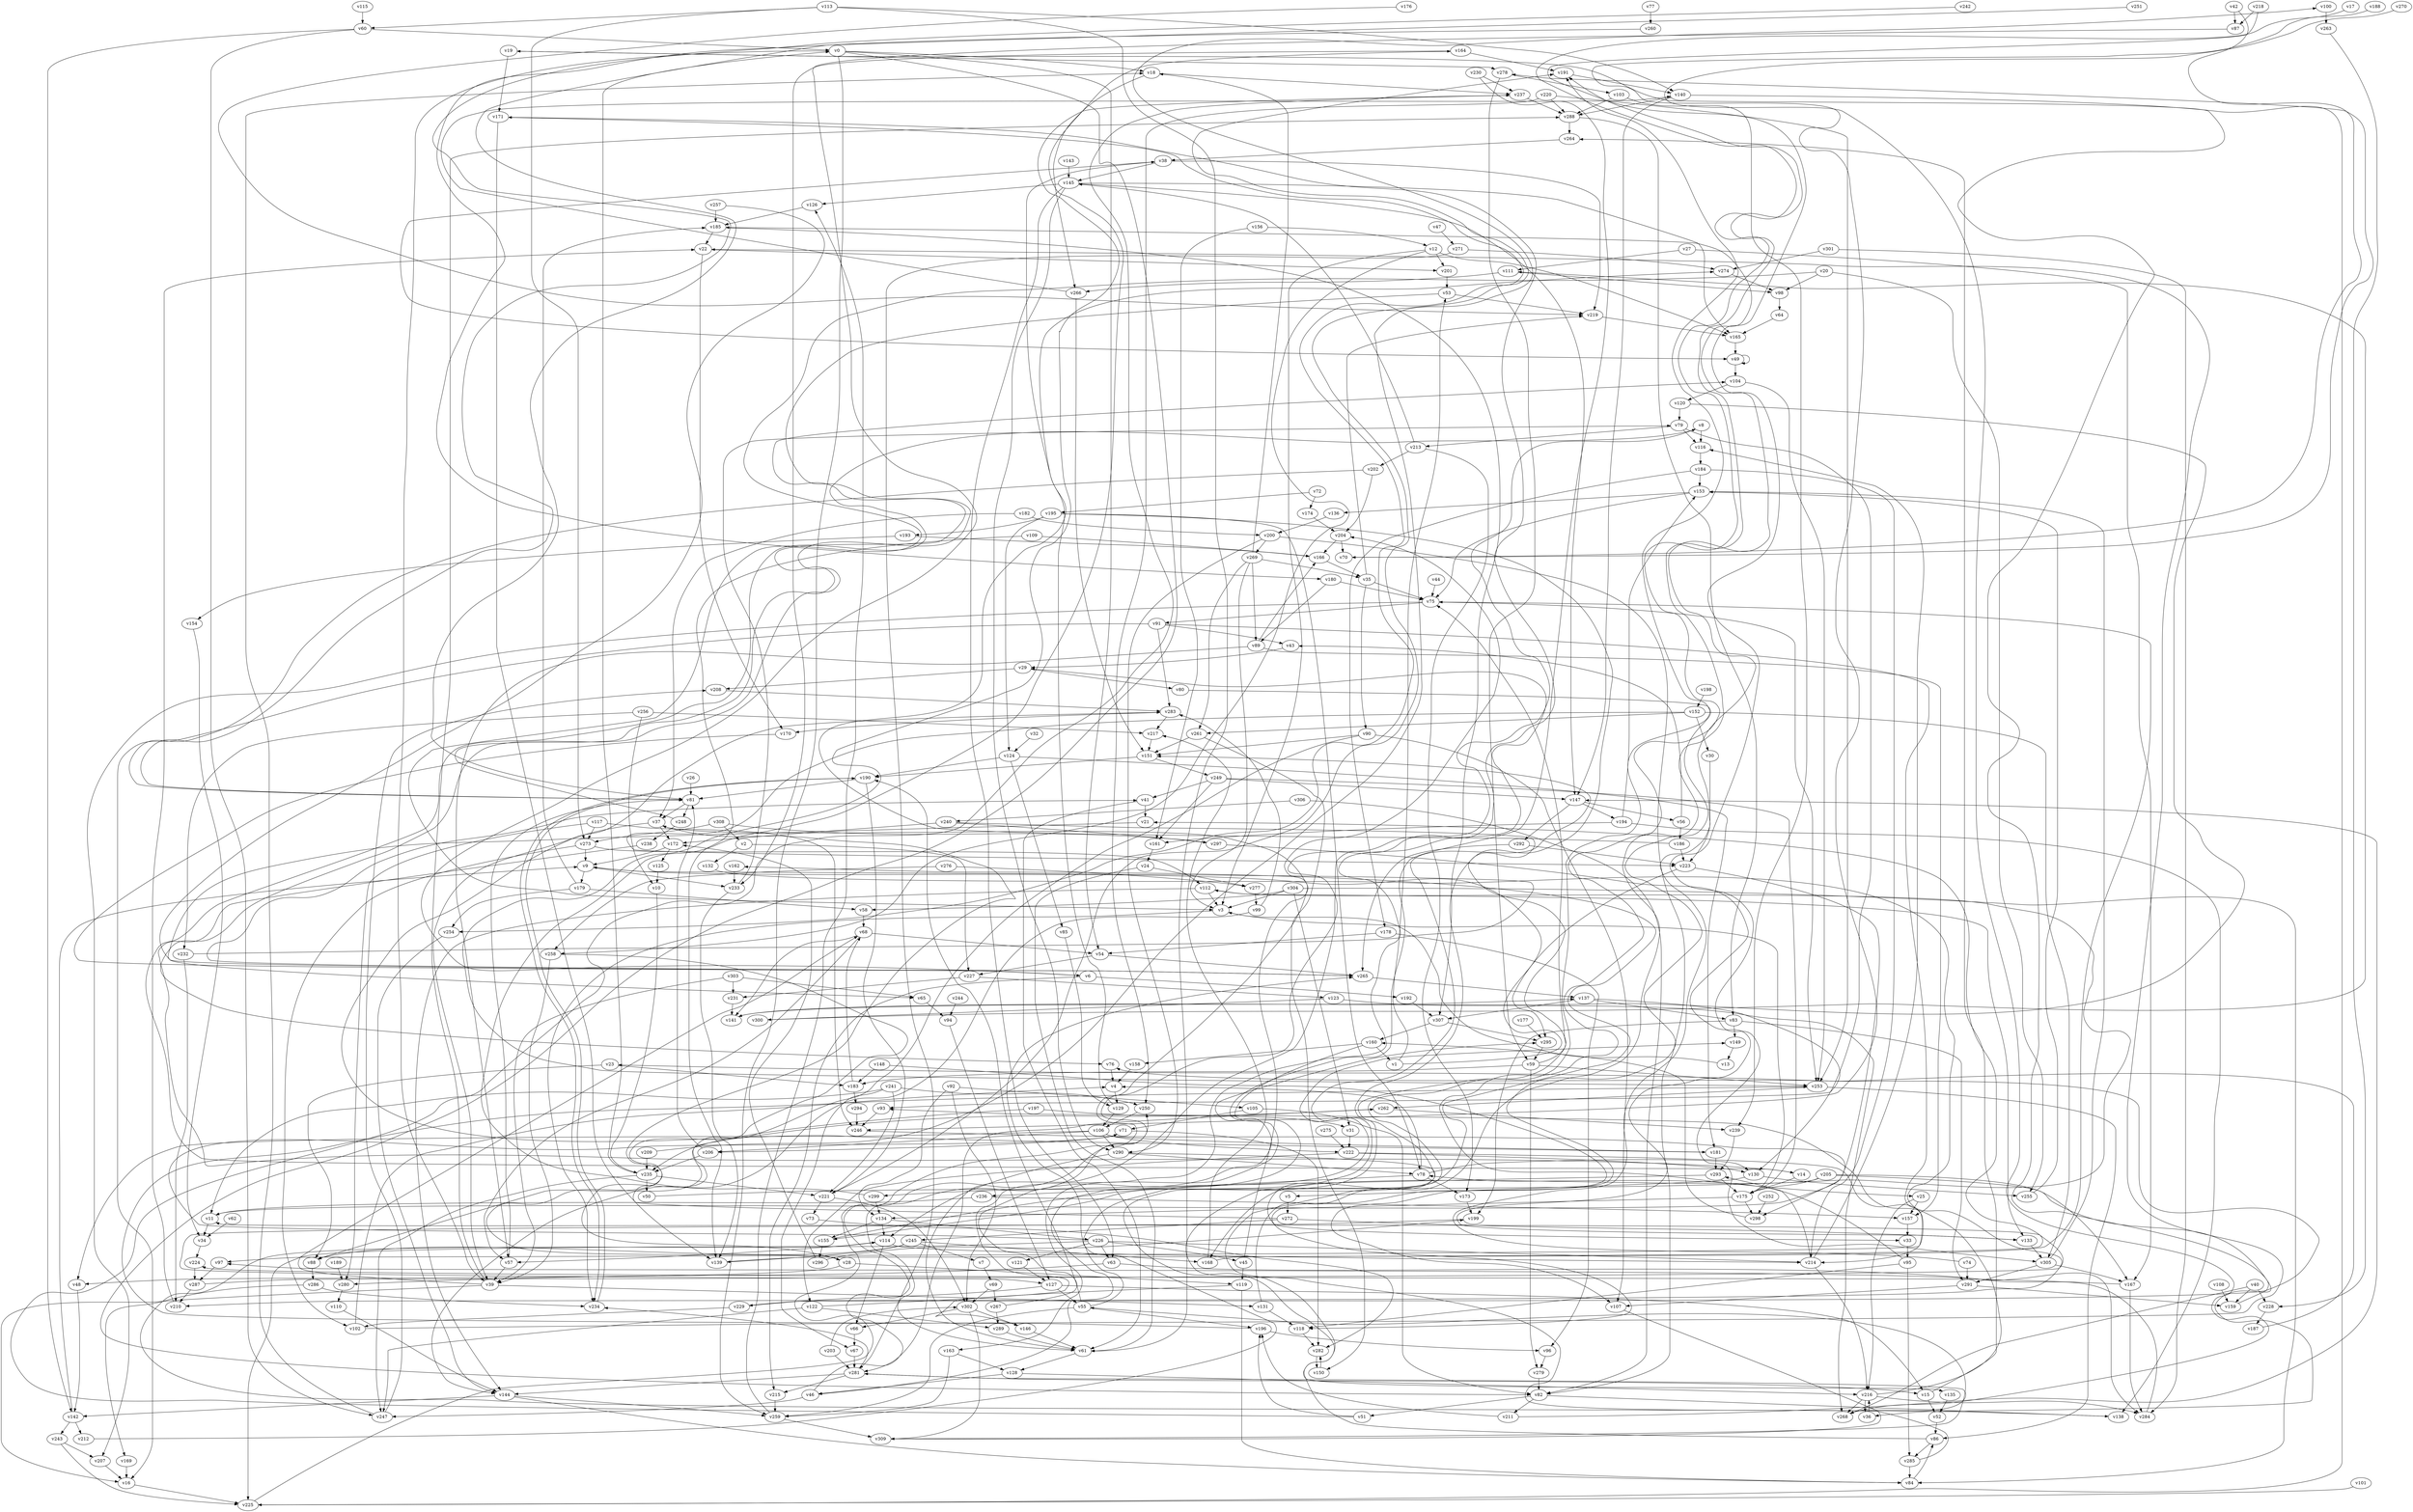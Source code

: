 // Benchmark game 463 - 310 vertices
// time_bound: 34
// targets: v307
digraph G {
    v0 [name="v0", player=1];
    v1 [name="v1", player=0];
    v2 [name="v2", player=1];
    v3 [name="v3", player=0];
    v4 [name="v4", player=0];
    v5 [name="v5", player=1];
    v6 [name="v6", player=1];
    v7 [name="v7", player=1];
    v8 [name="v8", player=1];
    v9 [name="v9", player=1];
    v10 [name="v10", player=0];
    v11 [name="v11", player=0];
    v12 [name="v12", player=1];
    v13 [name="v13", player=0];
    v14 [name="v14", player=0];
    v15 [name="v15", player=1];
    v16 [name="v16", player=0];
    v17 [name="v17", player=0];
    v18 [name="v18", player=1];
    v19 [name="v19", player=0];
    v20 [name="v20", player=1];
    v21 [name="v21", player=1];
    v22 [name="v22", player=1];
    v23 [name="v23", player=0];
    v24 [name="v24", player=1];
    v25 [name="v25", player=1];
    v26 [name="v26", player=1];
    v27 [name="v27", player=1];
    v28 [name="v28", player=0];
    v29 [name="v29", player=0];
    v30 [name="v30", player=1];
    v31 [name="v31", player=0];
    v32 [name="v32", player=0];
    v33 [name="v33", player=0];
    v34 [name="v34", player=0];
    v35 [name="v35", player=1];
    v36 [name="v36", player=0];
    v37 [name="v37", player=0];
    v38 [name="v38", player=0];
    v39 [name="v39", player=1];
    v40 [name="v40", player=0];
    v41 [name="v41", player=1];
    v42 [name="v42", player=1];
    v43 [name="v43", player=0];
    v44 [name="v44", player=0];
    v45 [name="v45", player=1];
    v46 [name="v46", player=1];
    v47 [name="v47", player=0];
    v48 [name="v48", player=0];
    v49 [name="v49", player=0];
    v50 [name="v50", player=1];
    v51 [name="v51", player=1];
    v52 [name="v52", player=0];
    v53 [name="v53", player=1];
    v54 [name="v54", player=0];
    v55 [name="v55", player=0];
    v56 [name="v56", player=0];
    v57 [name="v57", player=0];
    v58 [name="v58", player=1];
    v59 [name="v59", player=1];
    v60 [name="v60", player=1];
    v61 [name="v61", player=1];
    v62 [name="v62", player=0];
    v63 [name="v63", player=0];
    v64 [name="v64", player=0];
    v65 [name="v65", player=1];
    v66 [name="v66", player=0];
    v67 [name="v67", player=0];
    v68 [name="v68", player=0];
    v69 [name="v69", player=0];
    v70 [name="v70", player=1];
    v71 [name="v71", player=1];
    v72 [name="v72", player=0];
    v73 [name="v73", player=0];
    v74 [name="v74", player=0];
    v75 [name="v75", player=0];
    v76 [name="v76", player=1];
    v77 [name="v77", player=1];
    v78 [name="v78", player=0];
    v79 [name="v79", player=0];
    v80 [name="v80", player=1];
    v81 [name="v81", player=0];
    v82 [name="v82", player=0];
    v83 [name="v83", player=1];
    v84 [name="v84", player=0];
    v85 [name="v85", player=1];
    v86 [name="v86", player=0];
    v87 [name="v87", player=1];
    v88 [name="v88", player=0];
    v89 [name="v89", player=0];
    v90 [name="v90", player=1];
    v91 [name="v91", player=1];
    v92 [name="v92", player=1];
    v93 [name="v93", player=0];
    v94 [name="v94", player=1];
    v95 [name="v95", player=1];
    v96 [name="v96", player=0];
    v97 [name="v97", player=0];
    v98 [name="v98", player=1];
    v99 [name="v99", player=0];
    v100 [name="v100", player=0];
    v101 [name="v101", player=0];
    v102 [name="v102", player=1];
    v103 [name="v103", player=1];
    v104 [name="v104", player=1];
    v105 [name="v105", player=0];
    v106 [name="v106", player=0];
    v107 [name="v107", player=1];
    v108 [name="v108", player=0];
    v109 [name="v109", player=1];
    v110 [name="v110", player=1];
    v111 [name="v111", player=0];
    v112 [name="v112", player=1];
    v113 [name="v113", player=1];
    v114 [name="v114", player=0];
    v115 [name="v115", player=1];
    v116 [name="v116", player=1];
    v117 [name="v117", player=0];
    v118 [name="v118", player=1];
    v119 [name="v119", player=1];
    v120 [name="v120", player=1];
    v121 [name="v121", player=0];
    v122 [name="v122", player=0];
    v123 [name="v123", player=0];
    v124 [name="v124", player=1];
    v125 [name="v125", player=0];
    v126 [name="v126", player=1];
    v127 [name="v127", player=1];
    v128 [name="v128", player=1];
    v129 [name="v129", player=0];
    v130 [name="v130", player=1];
    v131 [name="v131", player=0];
    v132 [name="v132", player=0];
    v133 [name="v133", player=0];
    v134 [name="v134", player=1];
    v135 [name="v135", player=1];
    v136 [name="v136", player=1];
    v137 [name="v137", player=0];
    v138 [name="v138", player=0];
    v139 [name="v139", player=1];
    v140 [name="v140", player=0];
    v141 [name="v141", player=0];
    v142 [name="v142", player=1];
    v143 [name="v143", player=0];
    v144 [name="v144", player=1];
    v145 [name="v145", player=1];
    v146 [name="v146", player=0];
    v147 [name="v147", player=0];
    v148 [name="v148", player=1];
    v149 [name="v149", player=0];
    v150 [name="v150", player=1];
    v151 [name="v151", player=0];
    v152 [name="v152", player=0];
    v153 [name="v153", player=0];
    v154 [name="v154", player=0];
    v155 [name="v155", player=1];
    v156 [name="v156", player=1];
    v157 [name="v157", player=1];
    v158 [name="v158", player=0];
    v159 [name="v159", player=1];
    v160 [name="v160", player=0];
    v161 [name="v161", player=1];
    v162 [name="v162", player=1];
    v163 [name="v163", player=1];
    v164 [name="v164", player=1];
    v165 [name="v165", player=0];
    v166 [name="v166", player=1];
    v167 [name="v167", player=0];
    v168 [name="v168", player=0];
    v169 [name="v169", player=0];
    v170 [name="v170", player=1];
    v171 [name="v171", player=0];
    v172 [name="v172", player=1];
    v173 [name="v173", player=0];
    v174 [name="v174", player=1];
    v175 [name="v175", player=0];
    v176 [name="v176", player=0];
    v177 [name="v177", player=0];
    v178 [name="v178", player=1];
    v179 [name="v179", player=1];
    v180 [name="v180", player=0];
    v181 [name="v181", player=1];
    v182 [name="v182", player=1];
    v183 [name="v183", player=1];
    v184 [name="v184", player=0];
    v185 [name="v185", player=1];
    v186 [name="v186", player=1];
    v187 [name="v187", player=1];
    v188 [name="v188", player=0];
    v189 [name="v189", player=0];
    v190 [name="v190", player=1];
    v191 [name="v191", player=1];
    v192 [name="v192", player=1];
    v193 [name="v193", player=1];
    v194 [name="v194", player=1];
    v195 [name="v195", player=1];
    v196 [name="v196", player=0];
    v197 [name="v197", player=0];
    v198 [name="v198", player=1];
    v199 [name="v199", player=0];
    v200 [name="v200", player=1];
    v201 [name="v201", player=1];
    v202 [name="v202", player=1];
    v203 [name="v203", player=0];
    v204 [name="v204", player=0];
    v205 [name="v205", player=0];
    v206 [name="v206", player=1];
    v207 [name="v207", player=1];
    v208 [name="v208", player=1];
    v209 [name="v209", player=1];
    v210 [name="v210", player=0];
    v211 [name="v211", player=1];
    v212 [name="v212", player=1];
    v213 [name="v213", player=0];
    v214 [name="v214", player=0];
    v215 [name="v215", player=1];
    v216 [name="v216", player=0];
    v217 [name="v217", player=1];
    v218 [name="v218", player=0];
    v219 [name="v219", player=1];
    v220 [name="v220", player=1];
    v221 [name="v221", player=0];
    v222 [name="v222", player=1];
    v223 [name="v223", player=1];
    v224 [name="v224", player=0];
    v225 [name="v225", player=1];
    v226 [name="v226", player=1];
    v227 [name="v227", player=0];
    v228 [name="v228", player=0];
    v229 [name="v229", player=0];
    v230 [name="v230", player=0];
    v231 [name="v231", player=0];
    v232 [name="v232", player=0];
    v233 [name="v233", player=0];
    v234 [name="v234", player=0];
    v235 [name="v235", player=0];
    v236 [name="v236", player=1];
    v237 [name="v237", player=1];
    v238 [name="v238", player=0];
    v239 [name="v239", player=1];
    v240 [name="v240", player=1];
    v241 [name="v241", player=1];
    v242 [name="v242", player=0];
    v243 [name="v243", player=1];
    v244 [name="v244", player=1];
    v245 [name="v245", player=0];
    v246 [name="v246", player=0];
    v247 [name="v247", player=1];
    v248 [name="v248", player=0];
    v249 [name="v249", player=1];
    v250 [name="v250", player=1];
    v251 [name="v251", player=1];
    v252 [name="v252", player=0];
    v253 [name="v253", player=0];
    v254 [name="v254", player=1];
    v255 [name="v255", player=0];
    v256 [name="v256", player=1];
    v257 [name="v257", player=0];
    v258 [name="v258", player=0];
    v259 [name="v259", player=0];
    v260 [name="v260", player=0];
    v261 [name="v261", player=1];
    v262 [name="v262", player=1];
    v263 [name="v263", player=0];
    v264 [name="v264", player=1];
    v265 [name="v265", player=0];
    v266 [name="v266", player=0];
    v267 [name="v267", player=1];
    v268 [name="v268", player=1];
    v269 [name="v269", player=1];
    v270 [name="v270", player=1];
    v271 [name="v271", player=0];
    v272 [name="v272", player=1];
    v273 [name="v273", player=1];
    v274 [name="v274", player=0];
    v275 [name="v275", player=1];
    v276 [name="v276", player=0];
    v277 [name="v277", player=0];
    v278 [name="v278", player=1];
    v279 [name="v279", player=1];
    v280 [name="v280", player=0];
    v281 [name="v281", player=0];
    v282 [name="v282", player=0];
    v283 [name="v283", player=1];
    v284 [name="v284", player=0];
    v285 [name="v285", player=0];
    v286 [name="v286", player=1];
    v287 [name="v287", player=1];
    v288 [name="v288", player=1];
    v289 [name="v289", player=1];
    v290 [name="v290", player=0];
    v291 [name="v291", player=1];
    v292 [name="v292", player=1];
    v293 [name="v293", player=0];
    v294 [name="v294", player=0];
    v295 [name="v295", player=1];
    v296 [name="v296", player=0];
    v297 [name="v297", player=1];
    v298 [name="v298", player=1];
    v299 [name="v299", player=0];
    v300 [name="v300", player=1];
    v301 [name="v301", player=1];
    v302 [name="v302", player=1];
    v303 [name="v303", player=0];
    v304 [name="v304", player=1];
    v305 [name="v305", player=1];
    v306 [name="v306", player=1];
    v307 [name="v307", player=0, target=1];
    v308 [name="v308", player=0];
    v309 [name="v309", player=0];

    v0 -> v82 [constraint="t >= 1"];
    v1 -> v9 [constraint="t < 11"];
    v2 -> v132;
    v3 -> v234;
    v4 -> v129;
    v5 -> v272;
    v6 -> v41 [constraint="t >= 2"];
    v7 -> v69;
    v8 -> v61 [constraint="t mod 5 == 1"];
    v9 -> v179;
    v10 -> v235;
    v11 -> v34;
    v12 -> v258 [constraint="t mod 5 == 1"];
    v13 -> v3 [constraint="t mod 2 == 1"];
    v14 -> v8 [constraint="t >= 4"];
    v15 -> v264;
    v16 -> v225;
    v17 -> v25 [constraint="t mod 5 == 3"];
    v18 -> v266;
    v19 -> v171;
    v20 -> v3 [constraint="t mod 4 == 2"];
    v21 -> v65 [constraint="t mod 4 == 3"];
    v22 -> v170;
    v23 -> v183;
    v24 -> v61;
    v25 -> v157;
    v26 -> v81;
    v27 -> v111;
    v28 -> v262 [constraint="t < 11"];
    v29 -> v80;
    v30 -> v223;
    v31 -> v222;
    v32 -> v124;
    v33 -> v95;
    v34 -> v224;
    v35 -> v90;
    v36 -> v216;
    v37 -> v39;
    v38 -> v49 [constraint="t >= 5"];
    v39 -> v68 [constraint="t >= 5"];
    v40 -> v228;
    v41 -> v61;
    v42 -> v70 [constraint="t >= 1"];
    v43 -> v29;
    v44 -> v75;
    v45 -> v119;
    v46 -> v250 [constraint="t < 13"];
    v47 -> v271;
    v48 -> v142;
    v49 -> v104;
    v50 -> v112 [constraint="t >= 1"];
    v51 -> v237 [constraint="t >= 1"];
    v52 -> v86;
    v53 -> v76 [constraint="t mod 4 == 2"];
    v54 -> v265;
    v55 -> v190;
    v56 -> v43;
    v57 -> v81;
    v58 -> v68;
    v59 -> v183;
    v60 -> v0;
    v61 -> v171 [constraint="t mod 3 == 2"];
    v62 -> v34;
    v63 -> v284;
    v64 -> v165;
    v65 -> v94;
    v66 -> v67;
    v67 -> v281;
    v68 -> v57 [constraint="t mod 3 == 1"];
    v69 -> v302;
    v70 -> v278 [constraint="t < 11"];
    v71 -> v282;
    v72 -> v195 [constraint="t < 7"];
    v73 -> v282 [constraint="t < 13"];
    v74 -> v185 [constraint="t >= 4"];
    v75 -> v207;
    v76 -> v4;
    v77 -> v260;
    v78 -> v130 [constraint="t mod 2 == 0"];
    v79 -> v130;
    v80 -> v107 [constraint="t >= 2"];
    v81 -> v37;
    v82 -> v51;
    v83 -> v291;
    v84 -> v86;
    v85 -> v129;
    v86 -> v191 [constraint="t mod 5 == 4"];
    v87 -> v6 [constraint="t mod 5 == 0"];
    v88 -> v286;
    v89 -> v166 [constraint="t mod 5 == 2"];
    v90 -> v28 [constraint="t < 12"];
    v91 -> v97 [constraint="t mod 4 == 3"];
    v92 -> v302;
    v93 -> v246;
    v94 -> v127;
    v95 -> v118 [constraint="t >= 3"];
    v96 -> v279;
    v97 -> v287;
    v98 -> v64;
    v99 -> v144 [constraint="t >= 5"];
    v100 -> v263;
    v101 -> v225;
    v102 -> v22 [constraint="t < 6"];
    v103 -> v239;
    v104 -> v120;
    v105 -> v82;
    v106 -> v206;
    v107 -> v309 [constraint="t >= 1"];
    v108 -> v159;
    v109 -> v166;
    v110 -> v144 [constraint="t mod 4 == 3"];
    v111 -> v98;
    v112 -> v133;
    v113 -> v60;
    v114 -> v57;
    v115 -> v60;
    v116 -> v184;
    v117 -> v246;
    v118 -> v282;
    v119 -> v146 [constraint="t >= 3"];
    v120 -> v141 [constraint="t mod 2 == 1"];
    v121 -> v127;
    v122 -> v29 [constraint="t >= 1"];
    v123 -> v268;
    v124 -> v85;
    v125 -> v10;
    v126 -> v185;
    v127 -> v55;
    v128 -> v216;
    v129 -> v106;
    v130 -> v255;
    v131 -> v191 [constraint="t mod 3 == 0"];
    v132 -> v210 [constraint="t >= 5"];
    v133 -> v305;
    v134 -> v226;
    v135 -> v52;
    v136 -> v200;
    v137 -> v93 [constraint="t < 12"];
    v138 -> v114 [constraint="t mod 2 == 0"];
    v139 -> v11 [constraint="t < 8"];
    v140 -> v225;
    v141 -> v137 [constraint="t >= 1"];
    v142 -> v212;
    v143 -> v145;
    v144 -> v259;
    v145 -> v147;
    v146 -> v61;
    v147 -> v292;
    v148 -> v118 [constraint="t mod 2 == 0"];
    v149 -> v13;
    v150 -> v282;
    v151 -> v190;
    v152 -> v223 [constraint="t >= 1"];
    v153 -> v75;
    v154 -> v34;
    v155 -> v151 [constraint="t mod 5 == 2"];
    v156 -> v161;
    v157 -> v33;
    v158 -> v4;
    v159 -> v19 [constraint="t < 6"];
    v160 -> v46 [constraint="t >= 2"];
    v161 -> v24;
    v162 -> v233;
    v163 -> v128;
    v164 -> v233;
    v165 -> v49;
    v166 -> v35;
    v167 -> v224 [constraint="t >= 5"];
    v168 -> v75 [constraint="t >= 5"];
    v169 -> v16;
    v170 -> v265 [constraint="t mod 4 == 1"];
    v171 -> v254 [constraint="t >= 2"];
    v172 -> v125;
    v173 -> v199;
    v174 -> v204;
    v175 -> v134 [constraint="t mod 2 == 0"];
    v176 -> v219 [constraint="t mod 5 == 4"];
    v177 -> v295;
    v178 -> v54;
    v179 -> v58;
    v180 -> v89;
    v181 -> v283 [constraint="t mod 2 == 0"];
    v182 -> v200;
    v183 -> v294;
    v184 -> v178;
    v185 -> v22;
    v186 -> v274 [constraint="t < 13"];
    v187 -> v23 [constraint="t < 6"];
    v188 -> v246 [constraint="t mod 4 == 1"];
    v189 -> v280;
    v190 -> v221;
    v191 -> v140;
    v192 -> v307;
    v193 -> v154;
    v194 -> v138;
    v195 -> v155 [constraint="t < 12"];
    v196 -> v253 [constraint="t < 11"];
    v197 -> v235;
    v198 -> v152;
    v199 -> v127 [constraint="t < 6"];
    v200 -> v269;
    v201 -> v53;
    v202 -> v81 [constraint="t < 11"];
    v203 -> v302 [constraint="t >= 4"];
    v204 -> v166;
    v205 -> v36 [constraint="t >= 3"];
    v206 -> v81;
    v207 -> v16;
    v208 -> v283;
    v209 -> v100 [constraint="t >= 3"];
    v210 -> v22;
    v211 -> v147 [constraint="t < 8"];
    v212 -> v149 [constraint="t mod 2 == 1"];
    v213 -> v145;
    v214 -> v216;
    v215 -> v259;
    v216 -> v93 [constraint="t mod 4 == 3"];
    v217 -> v151;
    v218 -> v305 [constraint="t < 12"];
    v219 -> v165;
    v220 -> v250;
    v221 -> v191 [constraint="t >= 3"];
    v222 -> v214 [constraint="t < 6"];
    v223 -> v295;
    v224 -> v287;
    v225 -> v204 [constraint="t mod 4 == 3"];
    v226 -> v71 [constraint="t >= 3"];
    v227 -> v231;
    v228 -> v187;
    v229 -> v76 [constraint="t >= 2"];
    v230 -> v163 [constraint="t >= 4"];
    v231 -> v141;
    v232 -> v9 [constraint="t >= 4"];
    v233 -> v79;
    v234 -> v190;
    v235 -> v0;
    v236 -> v11;
    v237 -> v288;
    v238 -> v14 [constraint="t mod 3 == 1"];
    v239 -> v293;
    v240 -> v135 [constraint="t >= 3"];
    v241 -> v67;
    v242 -> v81 [constraint="t < 8"];
    v243 -> v207;
    v244 -> v94;
    v245 -> v7;
    v246 -> v11 [constraint="t >= 4"];
    v247 -> v18;
    v248 -> v104 [constraint="t < 7"];
    v249 -> v175;
    v250 -> v106;
    v251 -> v81 [constraint="t < 7"];
    v252 -> v298;
    v253 -> v237 [constraint="t < 12"];
    v254 -> v144;
    v255 -> v153;
    v256 -> v232;
    v257 -> v265 [constraint="t >= 1"];
    v258 -> v88 [constraint="t < 9"];
    v259 -> v309;
    v260 -> v180 [constraint="t >= 4"];
    v261 -> v150;
    v262 -> v281;
    v263 -> v228 [constraint="t < 12"];
    v264 -> v38;
    v265 -> v137;
    v266 -> v140 [constraint="t mod 5 == 1"];
    v267 -> v295 [constraint="t mod 2 == 1"];
    v268 -> v281 [constraint="t >= 2"];
    v269 -> v35;
    v270 -> v268 [constraint="t < 13"];
    v271 -> v274;
    v272 -> v37 [constraint="t >= 1"];
    v273 -> v9;
    v274 -> v98;
    v275 -> v222;
    v276 -> v277;
    v277 -> v99;
    v278 -> v59;
    v279 -> v82;
    v280 -> v110;
    v281 -> v234 [constraint="t mod 3 == 1"];
    v282 -> v150;
    v283 -> v217;
    v284 -> v97 [constraint="t >= 5"];
    v285 -> v162 [constraint="t mod 5 == 1"];
    v286 -> v169;
    v287 -> v21 [constraint="t mod 4 == 1"];
    v288 -> v83;
    v289 -> v61;
    v290 -> v33 [constraint="t mod 3 == 0"];
    v291 -> v107;
    v292 -> v265;
    v293 -> v175;
    v294 -> v246;
    v295 -> v59;
    v296 -> v199 [constraint="t >= 2"];
    v297 -> v133 [constraint="t >= 4"];
    v298 -> v160;
    v299 -> v164 [constraint="t >= 4"];
    v300 -> v111 [constraint="t >= 5"];
    v301 -> v274;
    v302 -> v146;
    v303 -> v39;
    v304 -> v84;
    v305 -> v291;
    v306 -> v82;
    v307 -> v160;
    v308 -> v297 [constraint="t >= 3"];
    v309 -> v55 [constraint="t < 12"];
    v78 -> v173;
    v137 -> v83;
    v249 -> v41;
    v112 -> v3;
    v15 -> v52;
    v222 -> v130;
    v222 -> v122;
    v181 -> v293;
    v113 -> v140;
    v38 -> v145;
    v223 -> v298;
    v183 -> v68;
    v79 -> v213;
    v303 -> v65;
    v22 -> v201;
    v236 -> v157;
    v27 -> v167;
    v168 -> v217;
    v55 -> v196;
    v90 -> v151;
    v193 -> v166;
    v120 -> v79;
    v253 -> v262;
    v117 -> v280;
    v245 -> v139;
    v304 -> v31;
    v195 -> v78;
    v213 -> v202;
    v145 -> v290;
    v40 -> v268;
    v214 -> v116;
    v78 -> v236;
    v178 -> v96;
    v35 -> v219;
    v241 -> v221;
    v257 -> v185;
    v40 -> v159;
    v172 -> v9;
    v200 -> v82;
    v113 -> v273;
    v247 -> v208;
    v19 -> v278;
    v106 -> v181;
    v127 -> v229;
    v39 -> v288;
    v91 -> v43;
    v281 -> v144;
    v46 -> v247;
    v24 -> v277;
    v175 -> v298;
    v285 -> v84;
    v42 -> v87;
    v218 -> v87;
    v211 -> v196;
    v151 -> v249;
    v147 -> v56;
    v0 -> v259;
    v206 -> v235;
    v296 -> v172;
    v111 -> v266;
    v39 -> v16;
    v164 -> v191;
    v124 -> v190;
    v299 -> v134;
    v266 -> v151;
    v55 -> v259;
    v12 -> v201;
    v202 -> v204;
    v60 -> v247;
    v155 -> v296;
    v63 -> v280;
    v122 -> v247;
    v205 -> v175;
    v28 -> v119;
    v122 -> v289;
    v185 -> v307;
    v82 -> v211;
    v91 -> v283;
    v156 -> v12;
    v83 -> v199;
    v216 -> v284;
    v3 -> v175;
    v304 -> v3;
    v145 -> v165;
    v195 -> v124;
    v233 -> v139;
    v213 -> v173;
    v163 -> v259;
    v113 -> v61;
    v41 -> v21;
    v89 -> v57;
    v235 -> v247;
    v134 -> v155;
    v82 -> v138;
    v304 -> v58;
    v86 -> v285;
    v232 -> v210;
    v152 -> v261;
    v137 -> v307;
    v235 -> v221;
    v256 -> v10;
    v220 -> v253;
    v128 -> v46;
    v142 -> v9;
    v283 -> v170;
    v301 -> v284;
    v75 -> v91;
    v140 -> v288;
    v307 -> v295;
    v230 -> v237;
    v197 -> v31;
    v92 -> v134;
    v103 -> v288;
    v152 -> v30;
    v286 -> v234;
    v273 -> v102;
    v205 -> v168;
    v226 -> v121;
    v55 -> v265;
    v72 -> v174;
    v49 -> v49;
    v226 -> v214;
    v61 -> v128;
    v171 -> v139;
    v281 -> v15;
    v271 -> v281;
    v35 -> v75;
    v134 -> v114;
    v253 -> v86;
    v68 -> v54;
    v92 -> v105;
    v269 -> v261;
    v104 -> v253;
    v259 -> v126;
    v167 -> v284;
    v258 -> v39;
    v249 -> v161;
    v89 -> v157;
    v302 -> v309;
    v235 -> v50;
    v290 -> v78;
    v308 -> v273;
    v8 -> v116;
    v144 -> v84;
    v249 -> v147;
    v79 -> v116;
    v180 -> v75;
    v243 -> v225;
    v272 -> v245;
    v130 -> v5;
    v99 -> v283;
    v195 -> v193;
    v303 -> v231;
    v145 -> v126;
    v147 -> v194;
    v57 -> v39;
    v18 -> v237;
    v6 -> v215;
    v229 -> v102;
    v226 -> v45;
    v152 -> v305;
    v81 -> v248;
    v287 -> v210;
    v221 -> v302;
    v240 -> v297;
    v214 -> v293;
    v220 -> v288;
    v59 -> v279;
    v124 -> v181;
    v306 -> v240;
    v245 -> v168;
    v269 -> v89;
    v308 -> v2;
    v60 -> v142;
    v305 -> v153;
    v186 -> v223;
    v293 -> v299;
    v281 -> v215;
    v95 -> v285;
    v0 -> v18;
    v305 -> v167;
    v59 -> v75;
    v204 -> v70;
    v153 -> v136;
    v83 -> v149;
    v145 -> v63;
    v278 -> v103;
    v90 -> v107;
    v114 -> v66;
    v127 -> v15;
    v109 -> v139;
    v241 -> v11;
    v241 -> v250;
    v267 -> v289;
    v23 -> v88;
    v272 -> v133;
    v205 -> v167;
    v2 -> v227;
    v194 -> v153;
    v226 -> v63;
    v71 -> v206;
    v160 -> v158;
    v276 -> v258;
    v95 -> v78;
    v227 -> v123;
    v78 -> v4;
    v269 -> v3;
    v262 -> v239;
    v106 -> v222;
    v292 -> v223;
    v117 -> v273;
    v179 -> v185;
    v9 -> v233;
    v105 -> v71;
    v114 -> v214;
    v226 -> v225;
    v273 -> v112;
    v216 -> v268;
    v1 -> v53;
    v37 -> v172;
    v91 -> v16;
    v142 -> v243;
    v51 -> v196;
    v302 -> v66;
    v288 -> v264;
    v248 -> v238;
    v245 -> v88;
    v53 -> v219;
    v261 -> v151;
    v112 -> v144;
    v28 -> v48;
    v20 -> v255;
    v240 -> v172;
    v6 -> v192;
    v160 -> v1;
    v148 -> v183;
    v182 -> v37;
    v184 -> v153;
    v221 -> v73;
    v123 -> v300;
    v102 -> v4;
    v190 -> v81;
    v203 -> v281;
    v0 -> v39;
    v106 -> v290;
    v106 -> v48;
    v74 -> v291;
    v20 -> v98;
    v144 -> v142;
    v25 -> v216;
    v14 -> v175;
    v179 -> v254;
    v194 -> v161;
    v256 -> v217;
    v45 -> v37;
    v12 -> v3;
    v140 -> v147;
    v38 -> v219;
    v68 -> v141;
    v196 -> v96;
    v12 -> v165;
    v291 -> v159;
    v290 -> v114;
    v39 -> v131;
    v200 -> v290;
    v129 -> v38;
    v56 -> v186;
    v0 -> v54;
    v54 -> v227;
    v131 -> v118;
    v69 -> v267;
    v29 -> v208;
    v209 -> v235;
    v59 -> v253;
    v269 -> v18;
    v216 -> v36;
    v190 -> v234;
    v184 -> v214;
    v75 -> v253;
    v119 -> v84;
}
